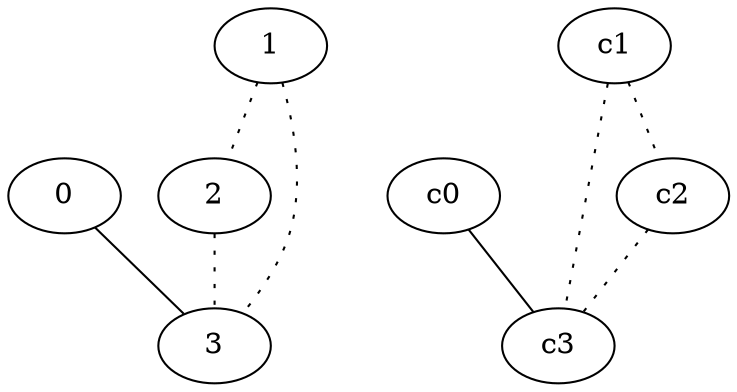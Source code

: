 graph {
a0[label=0];
a1[label=1];
a2[label=2];
a3[label=3];
a0 -- a3;
a1 -- a2 [style=dotted];
a1 -- a3 [style=dotted];
a2 -- a3 [style=dotted];
c0 -- c3;
c1 -- c2 [style=dotted];
c1 -- c3 [style=dotted];
c2 -- c3 [style=dotted];
}
